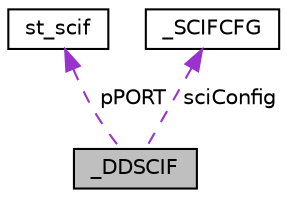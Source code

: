 digraph "_DDSCIF"
{
 // LATEX_PDF_SIZE
  edge [fontname="Helvetica",fontsize="10",labelfontname="Helvetica",labelfontsize="10"];
  node [fontname="Helvetica",fontsize="10",shape=record];
  Node1 [label="_DDSCIF",height=0.2,width=0.4,color="black", fillcolor="grey75", style="filled", fontcolor="black",tooltip=" "];
  Node2 -> Node1 [dir="back",color="darkorchid3",fontsize="10",style="dashed",label=" pPORT" ,fontname="Helvetica"];
  Node2 [label="st_scif",height=0.2,width=0.4,color="black", fillcolor="white", style="filled",URL="$dd/d5f/structst__scif.html",tooltip=" "];
  Node3 -> Node1 [dir="back",color="darkorchid3",fontsize="10",style="dashed",label=" sciConfig" ,fontname="Helvetica"];
  Node3 [label="_SCIFCFG",height=0.2,width=0.4,color="black", fillcolor="white", style="filled",URL="$d1/dae/struct__SCIFCFG.html",tooltip=" "];
}
